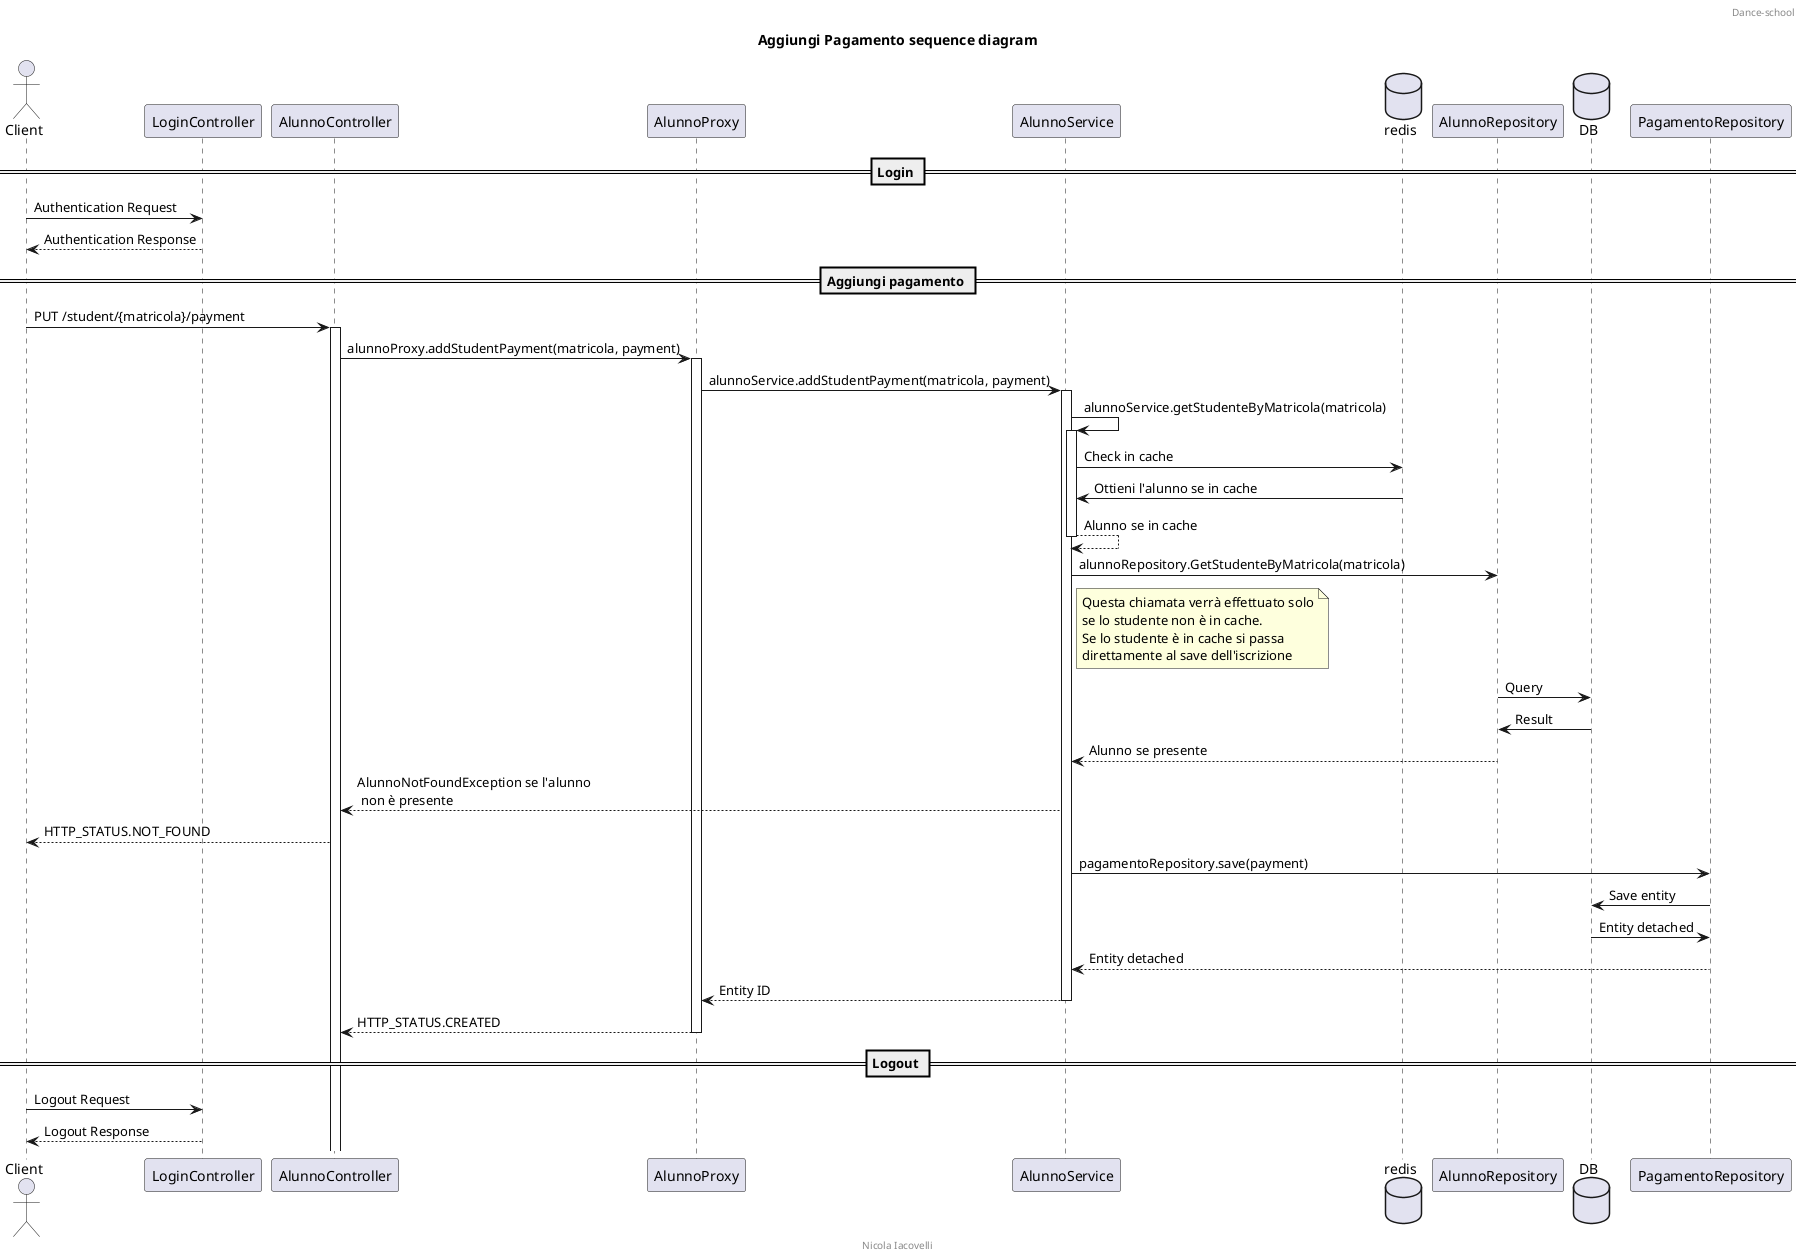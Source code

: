 @startuml

header Dance-school
footer Nicola Iacovelli

actor Client

title Aggiungi Pagamento sequence diagram

== Login ==
Client -> LoginController: Authentication Request
Client <-- LoginController: Authentication Response

== Aggiungi pagamento ==
Client -> AlunnoController: PUT /student/{matricola}/payment
activate AlunnoController
AlunnoController -> AlunnoProxy: alunnoProxy.addStudentPayment(matricola, payment)
activate AlunnoProxy
AlunnoProxy -> AlunnoService: alunnoService.addStudentPayment(matricola, payment)
activate AlunnoService
AlunnoService -> AlunnoService: alunnoService.getStudenteByMatricola(matricola)
activate AlunnoService
database redis
AlunnoService -> redis: Check in cache
AlunnoService <- redis: Ottieni l'alunno se in cache
return Alunno se in cache

AlunnoService -> AlunnoRepository: alunnoRepository.GetStudenteByMatricola(matricola)
note right of AlunnoService
    Questa chiamata verrà effettuato solo
    se lo studente non è in cache.
    Se lo studente è in cache si passa
    direttamente al save dell'iscrizione
end note
database DB
AlunnoRepository -> DB: Query
AlunnoRepository <- DB: Result
AlunnoService <-- AlunnoRepository: Alunno se presente
AlunnoController <-- AlunnoService: AlunnoNotFoundException se l'alunno \n non è presente
Client <-- AlunnoController: HTTP_STATUS.NOT_FOUND
AlunnoService -> PagamentoRepository: pagamentoRepository.save(payment)
PagamentoRepository -> DB: Save entity
PagamentoRepository <- DB: Entity detached
AlunnoService <-- PagamentoRepository: Entity detached
return Entity ID
return HTTP_STATUS.CREATED


== Logout ==
Client -> LoginController: Logout Request
Client <-- LoginController: Logout Response

@enduml